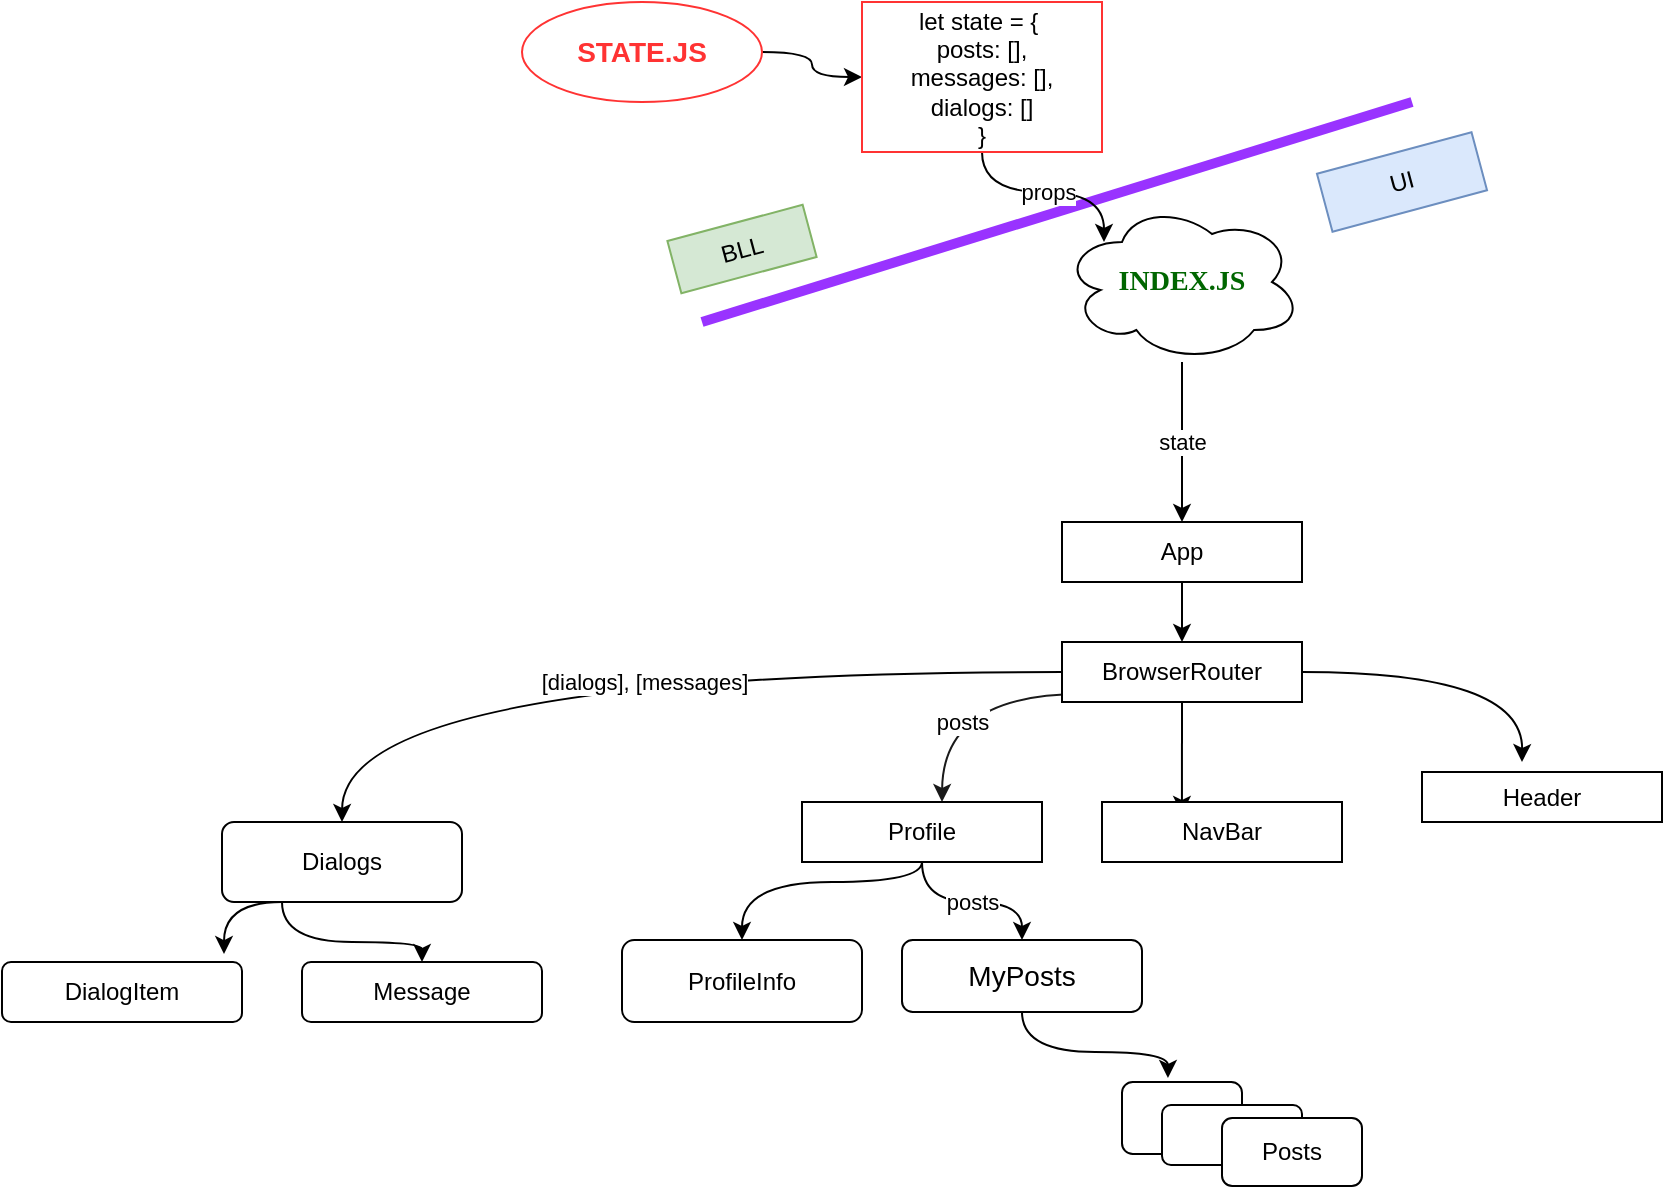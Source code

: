 <mxfile version="13.9.9" type="device"><diagram id="8SwQdrkarZBxGW8LFCbE" name="Страница 1"><mxGraphModel dx="2495" dy="1633" grid="1" gridSize="10" guides="1" tooltips="1" connect="1" arrows="1" fold="1" page="1" pageScale="1" pageWidth="1169" pageHeight="827" math="0" shadow="0"><root><mxCell id="0"/><mxCell id="1" parent="0"/><mxCell id="JMpfghlBhu5d_Uk6Hwob-5" value="" style="edgeStyle=orthogonalEdgeStyle;curved=1;rounded=0;orthogonalLoop=1;jettySize=auto;html=1;" parent="1" source="JMpfghlBhu5d_Uk6Hwob-2" target="JMpfghlBhu5d_Uk6Hwob-4" edge="1"><mxGeometry relative="1" as="geometry"/></mxCell><mxCell id="JMpfghlBhu5d_Uk6Hwob-2" value="App" style="rounded=0;whiteSpace=wrap;html=1;" parent="1" vertex="1"><mxGeometry x="490" y="130" width="120" height="30" as="geometry"/></mxCell><mxCell id="JMpfghlBhu5d_Uk6Hwob-6" value="posts" style="edgeStyle=orthogonalEdgeStyle;curved=1;rounded=0;orthogonalLoop=1;jettySize=auto;html=1;exitX=0.083;exitY=0.867;exitDx=0;exitDy=0;exitPerimeter=0;strokeColor=#1A1A1A;" parent="1" source="JMpfghlBhu5d_Uk6Hwob-4" edge="1"><mxGeometry x="0.355" y="10" relative="1" as="geometry"><mxPoint x="430" y="270" as="targetPoint"/><mxPoint as="offset"/></mxGeometry></mxCell><mxCell id="JMpfghlBhu5d_Uk6Hwob-27" style="edgeStyle=orthogonalEdgeStyle;curved=1;rounded=0;orthogonalLoop=1;jettySize=auto;html=1;exitX=1;exitY=0.5;exitDx=0;exitDy=0;" parent="1" source="JMpfghlBhu5d_Uk6Hwob-4" edge="1"><mxGeometry relative="1" as="geometry"><mxPoint x="720" y="250" as="targetPoint"/></mxGeometry></mxCell><mxCell id="JMpfghlBhu5d_Uk6Hwob-28" style="edgeStyle=orthogonalEdgeStyle;curved=1;rounded=0;orthogonalLoop=1;jettySize=auto;html=1;exitX=0.5;exitY=1;exitDx=0;exitDy=0;entryX=0.333;entryY=0.2;entryDx=0;entryDy=0;entryPerimeter=0;" parent="1" source="JMpfghlBhu5d_Uk6Hwob-4" target="JMpfghlBhu5d_Uk6Hwob-10" edge="1"><mxGeometry relative="1" as="geometry"/></mxCell><mxCell id="JMpfghlBhu5d_Uk6Hwob-29" value="[dialogs], [messages]" style="edgeStyle=orthogonalEdgeStyle;curved=1;rounded=0;orthogonalLoop=1;jettySize=auto;html=1;exitX=0;exitY=0.5;exitDx=0;exitDy=0;" parent="1" source="JMpfghlBhu5d_Uk6Hwob-4" edge="1"><mxGeometry x="-0.035" y="5" relative="1" as="geometry"><mxPoint x="130" y="280" as="targetPoint"/><mxPoint as="offset"/></mxGeometry></mxCell><mxCell id="JMpfghlBhu5d_Uk6Hwob-4" value="BrowserRouter" style="rounded=0;whiteSpace=wrap;html=1;" parent="1" vertex="1"><mxGeometry x="490" y="190" width="120" height="30" as="geometry"/></mxCell><mxCell id="JMpfghlBhu5d_Uk6Hwob-14" value="" style="edgeStyle=orthogonalEdgeStyle;curved=1;rounded=0;orthogonalLoop=1;jettySize=auto;html=1;" parent="1" source="JMpfghlBhu5d_Uk6Hwob-8" edge="1"><mxGeometry relative="1" as="geometry"><mxPoint x="330" y="339" as="targetPoint"/><Array as="points"><mxPoint x="420" y="310"/><mxPoint x="330" y="310"/></Array></mxGeometry></mxCell><mxCell id="JMpfghlBhu5d_Uk6Hwob-15" value="posts" style="edgeStyle=orthogonalEdgeStyle;curved=1;rounded=0;orthogonalLoop=1;jettySize=auto;html=1;" parent="1" source="JMpfghlBhu5d_Uk6Hwob-8" target="JMpfghlBhu5d_Uk6Hwob-16" edge="1"><mxGeometry relative="1" as="geometry"><mxPoint x="480" y="350" as="targetPoint"/></mxGeometry></mxCell><mxCell id="JMpfghlBhu5d_Uk6Hwob-8" value="Profile" style="rounded=0;whiteSpace=wrap;html=1;" parent="1" vertex="1"><mxGeometry x="360" y="270" width="120" height="30" as="geometry"/></mxCell><mxCell id="JMpfghlBhu5d_Uk6Hwob-10" value="NavBar" style="rounded=0;whiteSpace=wrap;html=1;" parent="1" vertex="1"><mxGeometry x="510" y="270" width="120" height="30" as="geometry"/></mxCell><mxCell id="JMpfghlBhu5d_Uk6Hwob-12" value="Header" style="rounded=0;whiteSpace=wrap;html=1;" parent="1" vertex="1"><mxGeometry x="670" y="255" width="120" height="25" as="geometry"/></mxCell><mxCell id="JMpfghlBhu5d_Uk6Hwob-20" style="edgeStyle=orthogonalEdgeStyle;curved=1;rounded=0;orthogonalLoop=1;jettySize=auto;html=1;entryX=0.383;entryY=-0.056;entryDx=0;entryDy=0;entryPerimeter=0;" parent="1" source="JMpfghlBhu5d_Uk6Hwob-16" target="JMpfghlBhu5d_Uk6Hwob-17" edge="1"><mxGeometry relative="1" as="geometry"/></mxCell><mxCell id="JMpfghlBhu5d_Uk6Hwob-16" value="&lt;font style=&quot;font-size: 14px&quot;&gt;MyPosts&lt;/font&gt;" style="rounded=1;whiteSpace=wrap;html=1;" parent="1" vertex="1"><mxGeometry x="410" y="339" width="120" height="36" as="geometry"/></mxCell><mxCell id="JMpfghlBhu5d_Uk6Hwob-17" value="" style="rounded=1;whiteSpace=wrap;html=1;" parent="1" vertex="1"><mxGeometry x="520" y="410" width="60" height="36" as="geometry"/></mxCell><mxCell id="JMpfghlBhu5d_Uk6Hwob-21" value="" style="whiteSpace=wrap;html=1;rounded=1;" parent="1" vertex="1"><mxGeometry x="540" y="421.5" width="70" height="30" as="geometry"/></mxCell><mxCell id="JMpfghlBhu5d_Uk6Hwob-23" value="Posts" style="whiteSpace=wrap;html=1;rounded=1;" parent="1" vertex="1"><mxGeometry x="570" y="428" width="70" height="34" as="geometry"/></mxCell><mxCell id="JMpfghlBhu5d_Uk6Hwob-25" value="&lt;span&gt;ProfileInfo&lt;/span&gt;" style="rounded=1;whiteSpace=wrap;html=1;" parent="1" vertex="1"><mxGeometry x="270" y="339" width="120" height="41" as="geometry"/></mxCell><mxCell id="JMpfghlBhu5d_Uk6Hwob-32" value="" style="edgeStyle=orthogonalEdgeStyle;curved=1;rounded=0;orthogonalLoop=1;jettySize=auto;html=1;exitX=0.25;exitY=1;exitDx=0;exitDy=0;" parent="1" source="JMpfghlBhu5d_Uk6Hwob-30" target="JMpfghlBhu5d_Uk6Hwob-31" edge="1"><mxGeometry relative="1" as="geometry"/></mxCell><mxCell id="JMpfghlBhu5d_Uk6Hwob-38" style="edgeStyle=orthogonalEdgeStyle;curved=1;rounded=0;orthogonalLoop=1;jettySize=auto;html=1;exitX=0.25;exitY=1;exitDx=0;exitDy=0;entryX=0.925;entryY=-0.133;entryDx=0;entryDy=0;entryPerimeter=0;" parent="1" source="JMpfghlBhu5d_Uk6Hwob-30" target="JMpfghlBhu5d_Uk6Hwob-33" edge="1"><mxGeometry relative="1" as="geometry"/></mxCell><mxCell id="JMpfghlBhu5d_Uk6Hwob-30" value="Dialogs" style="rounded=1;whiteSpace=wrap;html=1;" parent="1" vertex="1"><mxGeometry x="70" y="280" width="120" height="40" as="geometry"/></mxCell><mxCell id="JMpfghlBhu5d_Uk6Hwob-31" value="Message" style="whiteSpace=wrap;html=1;rounded=1;" parent="1" vertex="1"><mxGeometry x="110" y="350" width="120" height="30" as="geometry"/></mxCell><mxCell id="JMpfghlBhu5d_Uk6Hwob-33" value="DialogItem" style="whiteSpace=wrap;html=1;rounded=1;" parent="1" vertex="1"><mxGeometry x="-40" y="350" width="120" height="30" as="geometry"/></mxCell><mxCell id="JMpfghlBhu5d_Uk6Hwob-35" style="edgeStyle=orthogonalEdgeStyle;curved=1;rounded=0;orthogonalLoop=1;jettySize=auto;html=1;exitX=0.5;exitY=1;exitDx=0;exitDy=0;" parent="1" source="JMpfghlBhu5d_Uk6Hwob-31" target="JMpfghlBhu5d_Uk6Hwob-31" edge="1"><mxGeometry relative="1" as="geometry"/></mxCell><mxCell id="JMpfghlBhu5d_Uk6Hwob-40" value="state" style="edgeStyle=orthogonalEdgeStyle;curved=1;rounded=0;orthogonalLoop=1;jettySize=auto;html=1;entryX=0.5;entryY=0;entryDx=0;entryDy=0;" parent="1" source="JMpfghlBhu5d_Uk6Hwob-39" target="JMpfghlBhu5d_Uk6Hwob-2" edge="1"><mxGeometry relative="1" as="geometry"/></mxCell><mxCell id="JMpfghlBhu5d_Uk6Hwob-39" value="&lt;b style=&quot;color: rgb(0 , 102 , 0) ; font-family: &amp;#34;verdana&amp;#34; ; font-size: 14px&quot;&gt;INDEX.JS&lt;/b&gt;" style="ellipse;shape=cloud;whiteSpace=wrap;html=1;" parent="1" vertex="1"><mxGeometry x="490" y="-30" width="120" height="80" as="geometry"/></mxCell><mxCell id="JMpfghlBhu5d_Uk6Hwob-47" value="" style="endArrow=none;html=1;strokeColor=#9933FF;strokeWidth=5;" parent="1" edge="1"><mxGeometry width="50" height="50" relative="1" as="geometry"><mxPoint x="310" y="30" as="sourcePoint"/><mxPoint x="665" y="-80" as="targetPoint"/></mxGeometry></mxCell><mxCell id="JMpfghlBhu5d_Uk6Hwob-50" value="BLL" style="rounded=0;whiteSpace=wrap;html=1;strokeColor=#82b366;fillColor=#d5e8d4;rotation=-15;" parent="1" vertex="1"><mxGeometry x="295" y="-20" width="70" height="27" as="geometry"/></mxCell><mxCell id="JMpfghlBhu5d_Uk6Hwob-51" value="UI" style="rounded=0;whiteSpace=wrap;html=1;strokeColor=#6c8ebf;fillColor=#dae8fc;rotation=-15;" parent="1" vertex="1"><mxGeometry x="620" y="-55" width="80" height="30" as="geometry"/></mxCell><mxCell id="Qb0AeChvkRUYQ7OZAjWW-3" value="" style="edgeStyle=orthogonalEdgeStyle;rounded=0;orthogonalLoop=1;jettySize=auto;html=1;curved=1;" edge="1" parent="1" source="Qb0AeChvkRUYQ7OZAjWW-1" target="Qb0AeChvkRUYQ7OZAjWW-2"><mxGeometry relative="1" as="geometry"/></mxCell><mxCell id="Qb0AeChvkRUYQ7OZAjWW-1" value="&lt;b&gt;&lt;font style=&quot;font-size: 14px&quot; color=&quot;#ff3333&quot;&gt;STATE.JS&lt;/font&gt;&lt;/b&gt;" style="ellipse;whiteSpace=wrap;html=1;strokeColor=#FF3333;" vertex="1" parent="1"><mxGeometry x="220" y="-130" width="120" height="50" as="geometry"/></mxCell><mxCell id="Qb0AeChvkRUYQ7OZAjWW-4" value="props" style="edgeStyle=orthogonalEdgeStyle;curved=1;rounded=0;orthogonalLoop=1;jettySize=auto;html=1;entryX=0.175;entryY=0.25;entryDx=0;entryDy=0;entryPerimeter=0;" edge="1" parent="1" source="Qb0AeChvkRUYQ7OZAjWW-2" target="JMpfghlBhu5d_Uk6Hwob-39"><mxGeometry relative="1" as="geometry"/></mxCell><mxCell id="Qb0AeChvkRUYQ7OZAjWW-2" value="let state = {&amp;nbsp;&lt;br&gt;posts: [],&lt;br&gt;messages: [],&lt;br&gt;dialogs: []&lt;br&gt;}" style="whiteSpace=wrap;html=1;strokeColor=#FF3333;" vertex="1" parent="1"><mxGeometry x="390" y="-130" width="120" height="75" as="geometry"/></mxCell></root></mxGraphModel></diagram></mxfile>